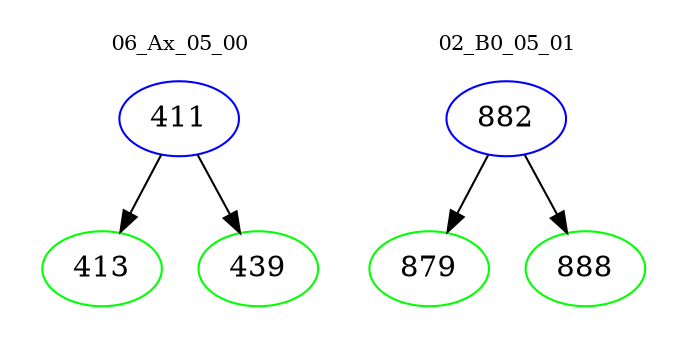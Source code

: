 digraph{
subgraph cluster_0 {
color = white
label = "06_Ax_05_00";
fontsize=10;
T0_411 [label="411", color="blue"]
T0_411 -> T0_413 [color="black"]
T0_413 [label="413", color="green"]
T0_411 -> T0_439 [color="black"]
T0_439 [label="439", color="green"]
}
subgraph cluster_1 {
color = white
label = "02_B0_05_01";
fontsize=10;
T1_882 [label="882", color="blue"]
T1_882 -> T1_879 [color="black"]
T1_879 [label="879", color="green"]
T1_882 -> T1_888 [color="black"]
T1_888 [label="888", color="green"]
}
}
